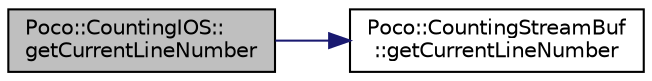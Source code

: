 digraph "Poco::CountingIOS::getCurrentLineNumber"
{
 // LATEX_PDF_SIZE
  edge [fontname="Helvetica",fontsize="10",labelfontname="Helvetica",labelfontsize="10"];
  node [fontname="Helvetica",fontsize="10",shape=record];
  rankdir="LR";
  Node1 [label="Poco::CountingIOS::\lgetCurrentLineNumber",height=0.2,width=0.4,color="black", fillcolor="grey75", style="filled", fontcolor="black",tooltip=" "];
  Node1 -> Node2 [color="midnightblue",fontsize="10",style="solid"];
  Node2 [label="Poco::CountingStreamBuf\l::getCurrentLineNumber",height=0.2,width=0.4,color="black", fillcolor="white", style="filled",URL="$classPoco_1_1CountingStreamBuf.html#ae146bcddaae4a5a2fb58c38281d793a4",tooltip=" "];
}
